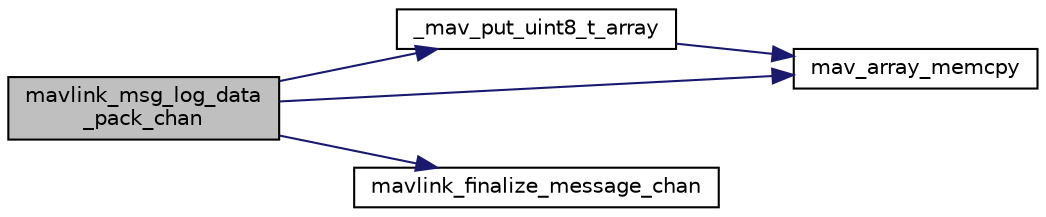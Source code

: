 digraph "mavlink_msg_log_data_pack_chan"
{
 // INTERACTIVE_SVG=YES
  edge [fontname="Helvetica",fontsize="10",labelfontname="Helvetica",labelfontsize="10"];
  node [fontname="Helvetica",fontsize="10",shape=record];
  rankdir="LR";
  Node1 [label="mavlink_msg_log_data\l_pack_chan",height=0.2,width=0.4,color="black", fillcolor="grey75", style="filled" fontcolor="black"];
  Node1 -> Node2 [color="midnightblue",fontsize="10",style="solid",fontname="Helvetica"];
  Node2 [label="_mav_put_uint8_t_array",height=0.2,width=0.4,color="black", fillcolor="white", style="filled",URL="$v0_89_2protocol_8h.html#a78cf8b010c1768f8be4b9caa34aba0dc"];
  Node2 -> Node3 [color="midnightblue",fontsize="10",style="solid",fontname="Helvetica"];
  Node3 [label="mav_array_memcpy",height=0.2,width=0.4,color="black", fillcolor="white", style="filled",URL="$v0_89_2protocol_8h.html#a4486c3d5854cac1cb6a0fb1cc5ba570c"];
  Node1 -> Node3 [color="midnightblue",fontsize="10",style="solid",fontname="Helvetica"];
  Node1 -> Node4 [color="midnightblue",fontsize="10",style="solid",fontname="Helvetica"];
  Node4 [label="mavlink_finalize_message_chan",height=0.2,width=0.4,color="black", fillcolor="white", style="filled",URL="$v0_89_2mavlink__helpers_8h.html#aa66131138fc02101dcc73b4b556ab422",tooltip="Finalize a MAVLink message with channel assignment. "];
}
